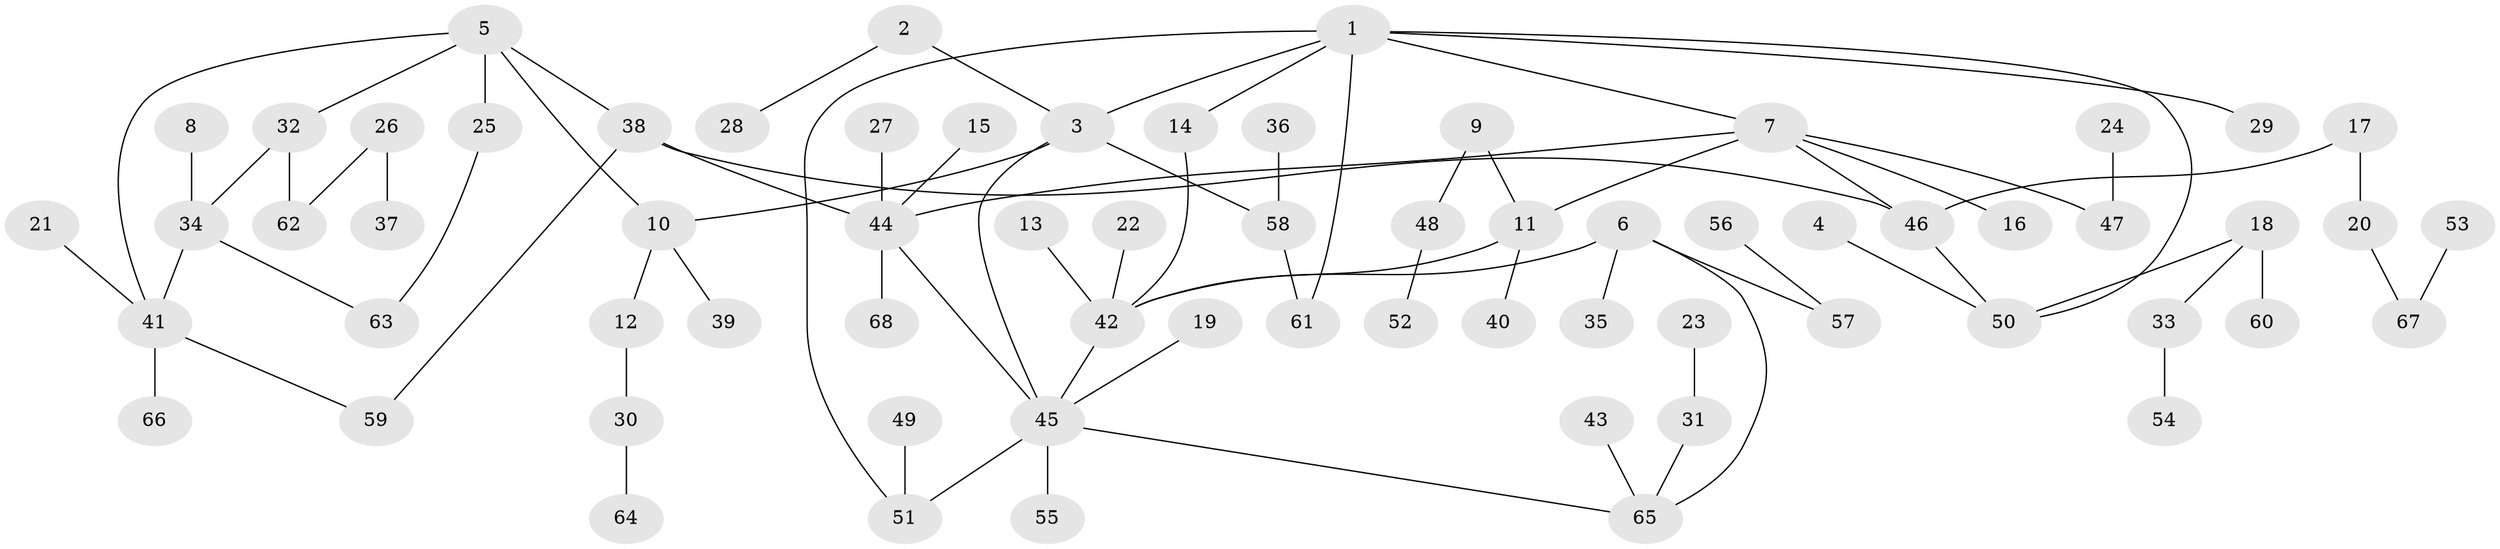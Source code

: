 // original degree distribution, {4: 0.0962962962962963, 5: 0.037037037037037035, 2: 0.34814814814814815, 6: 0.014814814814814815, 8: 0.007407407407407408, 3: 0.13333333333333333, 1: 0.362962962962963}
// Generated by graph-tools (version 1.1) at 2025/49/03/09/25 03:49:27]
// undirected, 68 vertices, 79 edges
graph export_dot {
graph [start="1"]
  node [color=gray90,style=filled];
  1;
  2;
  3;
  4;
  5;
  6;
  7;
  8;
  9;
  10;
  11;
  12;
  13;
  14;
  15;
  16;
  17;
  18;
  19;
  20;
  21;
  22;
  23;
  24;
  25;
  26;
  27;
  28;
  29;
  30;
  31;
  32;
  33;
  34;
  35;
  36;
  37;
  38;
  39;
  40;
  41;
  42;
  43;
  44;
  45;
  46;
  47;
  48;
  49;
  50;
  51;
  52;
  53;
  54;
  55;
  56;
  57;
  58;
  59;
  60;
  61;
  62;
  63;
  64;
  65;
  66;
  67;
  68;
  1 -- 3 [weight=1.0];
  1 -- 7 [weight=1.0];
  1 -- 14 [weight=1.0];
  1 -- 29 [weight=1.0];
  1 -- 50 [weight=1.0];
  1 -- 51 [weight=1.0];
  1 -- 61 [weight=1.0];
  2 -- 3 [weight=1.0];
  2 -- 28 [weight=1.0];
  3 -- 10 [weight=1.0];
  3 -- 45 [weight=1.0];
  3 -- 58 [weight=1.0];
  4 -- 50 [weight=1.0];
  5 -- 10 [weight=1.0];
  5 -- 25 [weight=1.0];
  5 -- 32 [weight=1.0];
  5 -- 38 [weight=1.0];
  5 -- 41 [weight=1.0];
  6 -- 35 [weight=1.0];
  6 -- 42 [weight=1.0];
  6 -- 57 [weight=1.0];
  6 -- 65 [weight=1.0];
  7 -- 11 [weight=1.0];
  7 -- 16 [weight=1.0];
  7 -- 44 [weight=1.0];
  7 -- 46 [weight=1.0];
  7 -- 47 [weight=1.0];
  8 -- 34 [weight=1.0];
  9 -- 11 [weight=1.0];
  9 -- 48 [weight=1.0];
  10 -- 12 [weight=1.0];
  10 -- 39 [weight=1.0];
  11 -- 40 [weight=1.0];
  11 -- 42 [weight=1.0];
  12 -- 30 [weight=1.0];
  13 -- 42 [weight=1.0];
  14 -- 42 [weight=1.0];
  15 -- 44 [weight=1.0];
  17 -- 20 [weight=1.0];
  17 -- 46 [weight=1.0];
  18 -- 33 [weight=1.0];
  18 -- 50 [weight=1.0];
  18 -- 60 [weight=1.0];
  19 -- 45 [weight=1.0];
  20 -- 67 [weight=1.0];
  21 -- 41 [weight=1.0];
  22 -- 42 [weight=1.0];
  23 -- 31 [weight=1.0];
  24 -- 47 [weight=1.0];
  25 -- 63 [weight=1.0];
  26 -- 37 [weight=1.0];
  26 -- 62 [weight=1.0];
  27 -- 44 [weight=1.0];
  30 -- 64 [weight=1.0];
  31 -- 65 [weight=1.0];
  32 -- 34 [weight=1.0];
  32 -- 62 [weight=1.0];
  33 -- 54 [weight=1.0];
  34 -- 41 [weight=1.0];
  34 -- 63 [weight=1.0];
  36 -- 58 [weight=1.0];
  38 -- 44 [weight=1.0];
  38 -- 46 [weight=1.0];
  38 -- 59 [weight=1.0];
  41 -- 59 [weight=1.0];
  41 -- 66 [weight=1.0];
  42 -- 45 [weight=1.0];
  43 -- 65 [weight=1.0];
  44 -- 45 [weight=1.0];
  44 -- 68 [weight=1.0];
  45 -- 51 [weight=1.0];
  45 -- 55 [weight=1.0];
  45 -- 65 [weight=1.0];
  46 -- 50 [weight=1.0];
  48 -- 52 [weight=1.0];
  49 -- 51 [weight=1.0];
  53 -- 67 [weight=1.0];
  56 -- 57 [weight=1.0];
  58 -- 61 [weight=1.0];
}
